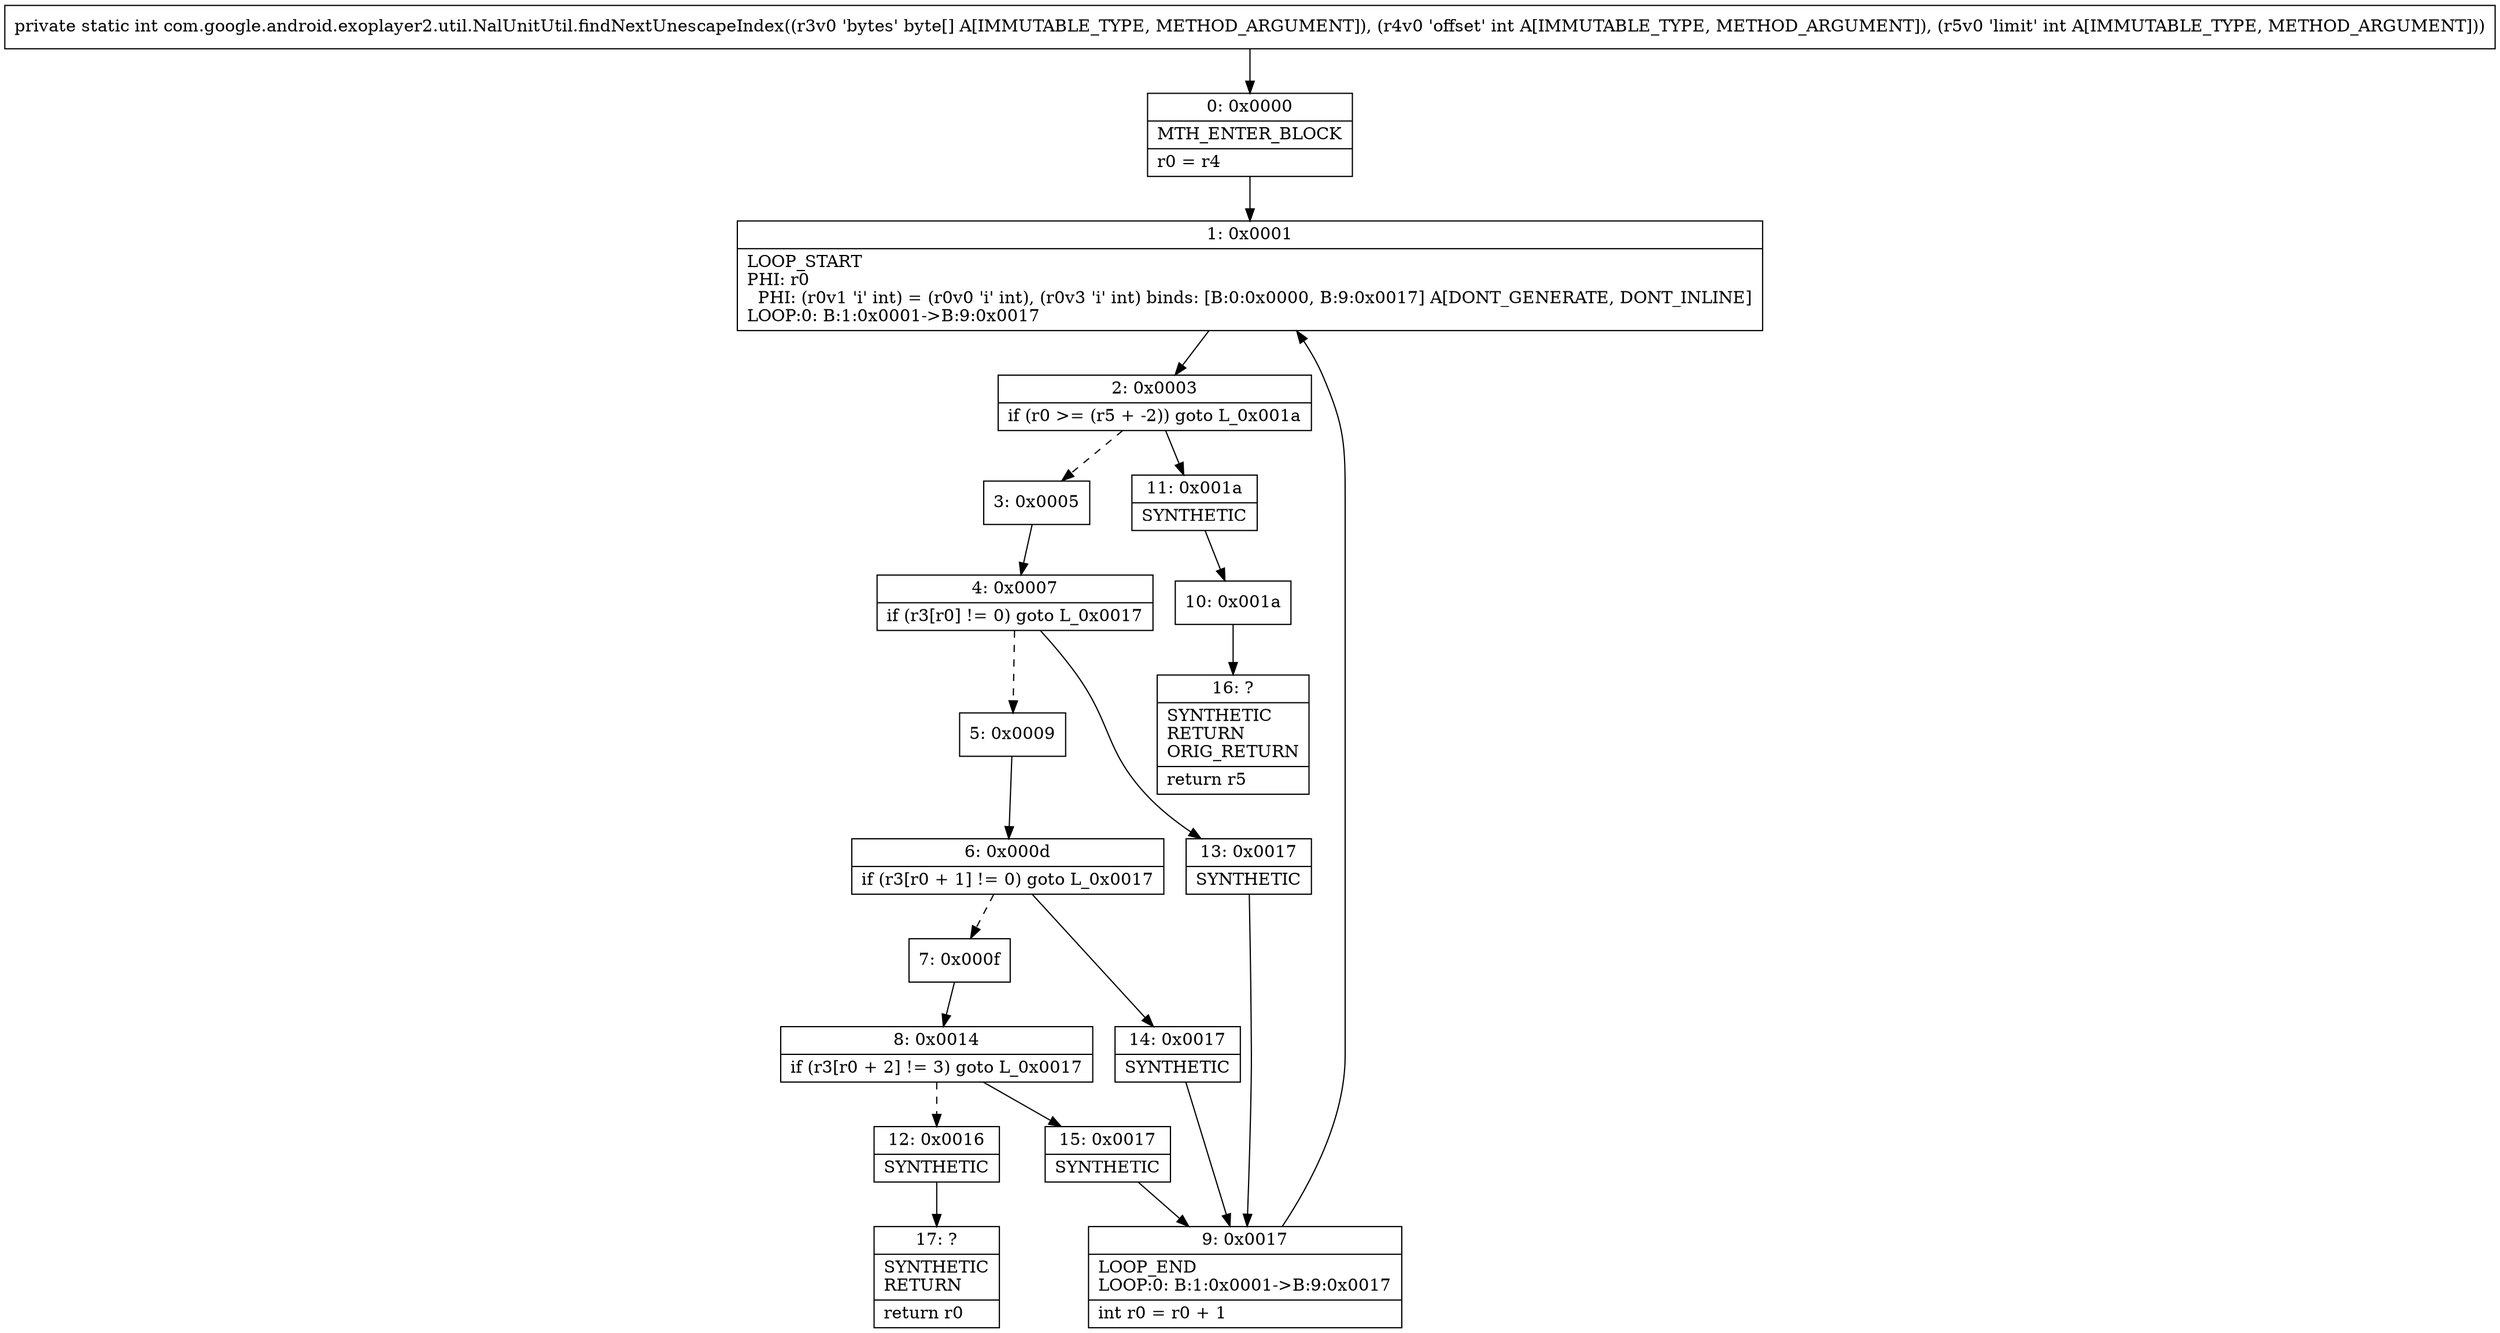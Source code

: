 digraph "CFG forcom.google.android.exoplayer2.util.NalUnitUtil.findNextUnescapeIndex([BII)I" {
Node_0 [shape=record,label="{0\:\ 0x0000|MTH_ENTER_BLOCK\l|r0 = r4\l}"];
Node_1 [shape=record,label="{1\:\ 0x0001|LOOP_START\lPHI: r0 \l  PHI: (r0v1 'i' int) = (r0v0 'i' int), (r0v3 'i' int) binds: [B:0:0x0000, B:9:0x0017] A[DONT_GENERATE, DONT_INLINE]\lLOOP:0: B:1:0x0001\-\>B:9:0x0017\l}"];
Node_2 [shape=record,label="{2\:\ 0x0003|if (r0 \>= (r5 + \-2)) goto L_0x001a\l}"];
Node_3 [shape=record,label="{3\:\ 0x0005}"];
Node_4 [shape=record,label="{4\:\ 0x0007|if (r3[r0] != 0) goto L_0x0017\l}"];
Node_5 [shape=record,label="{5\:\ 0x0009}"];
Node_6 [shape=record,label="{6\:\ 0x000d|if (r3[r0 + 1] != 0) goto L_0x0017\l}"];
Node_7 [shape=record,label="{7\:\ 0x000f}"];
Node_8 [shape=record,label="{8\:\ 0x0014|if (r3[r0 + 2] != 3) goto L_0x0017\l}"];
Node_9 [shape=record,label="{9\:\ 0x0017|LOOP_END\lLOOP:0: B:1:0x0001\-\>B:9:0x0017\l|int r0 = r0 + 1\l}"];
Node_10 [shape=record,label="{10\:\ 0x001a}"];
Node_11 [shape=record,label="{11\:\ 0x001a|SYNTHETIC\l}"];
Node_12 [shape=record,label="{12\:\ 0x0016|SYNTHETIC\l}"];
Node_13 [shape=record,label="{13\:\ 0x0017|SYNTHETIC\l}"];
Node_14 [shape=record,label="{14\:\ 0x0017|SYNTHETIC\l}"];
Node_15 [shape=record,label="{15\:\ 0x0017|SYNTHETIC\l}"];
Node_16 [shape=record,label="{16\:\ ?|SYNTHETIC\lRETURN\lORIG_RETURN\l|return r5\l}"];
Node_17 [shape=record,label="{17\:\ ?|SYNTHETIC\lRETURN\l|return r0\l}"];
MethodNode[shape=record,label="{private static int com.google.android.exoplayer2.util.NalUnitUtil.findNextUnescapeIndex((r3v0 'bytes' byte[] A[IMMUTABLE_TYPE, METHOD_ARGUMENT]), (r4v0 'offset' int A[IMMUTABLE_TYPE, METHOD_ARGUMENT]), (r5v0 'limit' int A[IMMUTABLE_TYPE, METHOD_ARGUMENT])) }"];
MethodNode -> Node_0;
Node_0 -> Node_1;
Node_1 -> Node_2;
Node_2 -> Node_3[style=dashed];
Node_2 -> Node_11;
Node_3 -> Node_4;
Node_4 -> Node_5[style=dashed];
Node_4 -> Node_13;
Node_5 -> Node_6;
Node_6 -> Node_7[style=dashed];
Node_6 -> Node_14;
Node_7 -> Node_8;
Node_8 -> Node_12[style=dashed];
Node_8 -> Node_15;
Node_9 -> Node_1;
Node_10 -> Node_16;
Node_11 -> Node_10;
Node_12 -> Node_17;
Node_13 -> Node_9;
Node_14 -> Node_9;
Node_15 -> Node_9;
}

